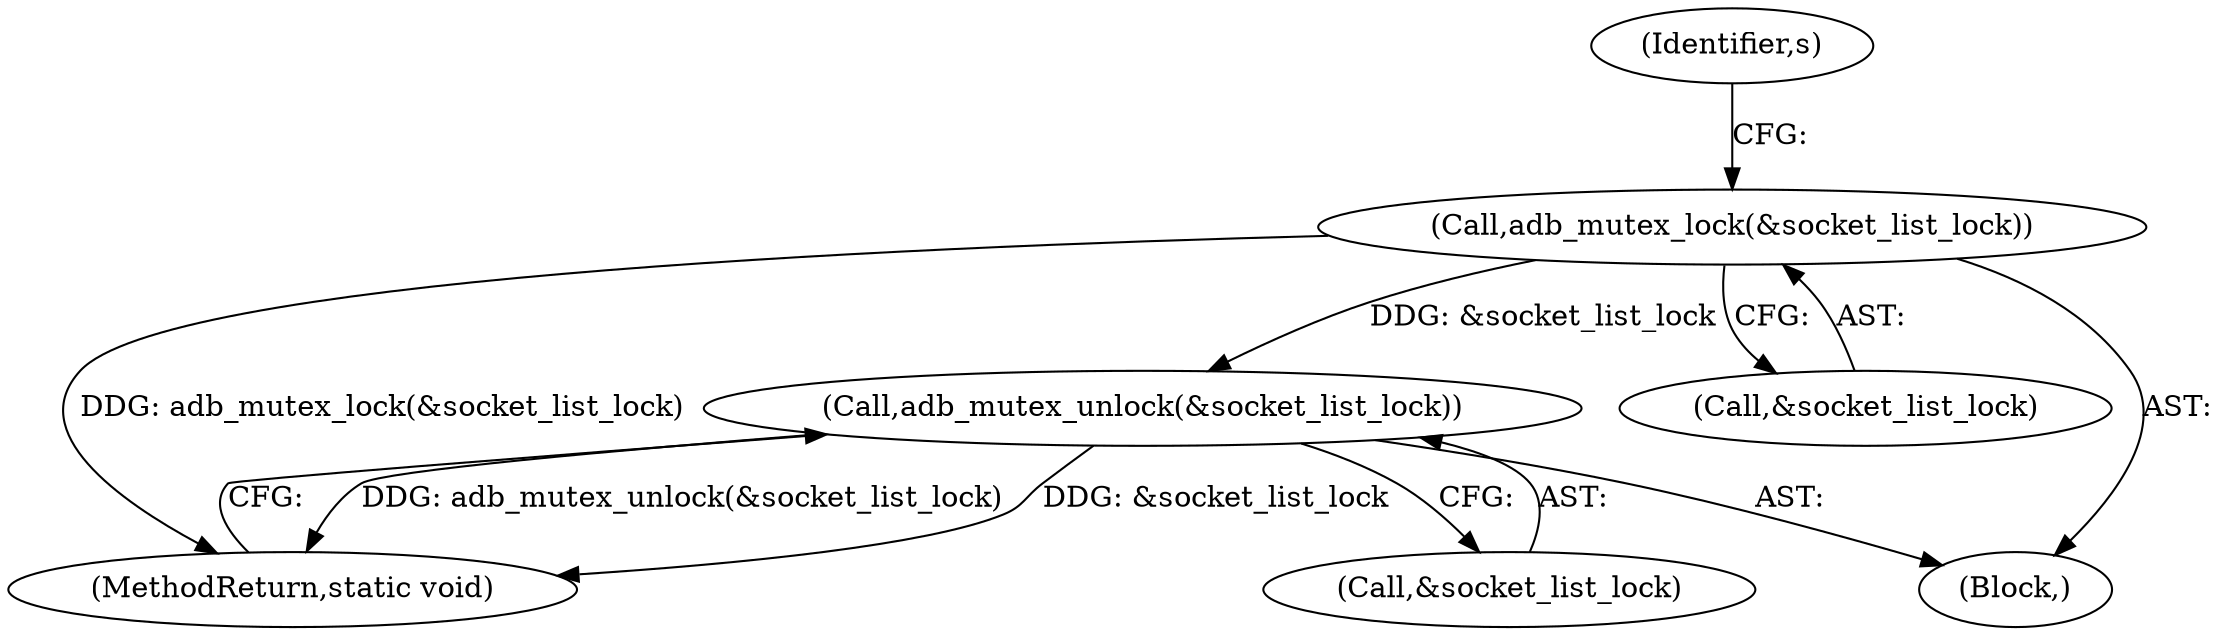 digraph "1_Android_268068f25673242d1d5130d96202d3288c91b700_2@API" {
"1000108" [label="(Call,adb_mutex_unlock(&socket_list_lock))"];
"1000103" [label="(Call,adb_mutex_lock(&socket_list_lock))"];
"1000107" [label="(Identifier,s)"];
"1000104" [label="(Call,&socket_list_lock)"];
"1000103" [label="(Call,adb_mutex_lock(&socket_list_lock))"];
"1000111" [label="(MethodReturn,static void)"];
"1000102" [label="(Block,)"];
"1000109" [label="(Call,&socket_list_lock)"];
"1000108" [label="(Call,adb_mutex_unlock(&socket_list_lock))"];
"1000108" -> "1000102"  [label="AST: "];
"1000108" -> "1000109"  [label="CFG: "];
"1000109" -> "1000108"  [label="AST: "];
"1000111" -> "1000108"  [label="CFG: "];
"1000108" -> "1000111"  [label="DDG: adb_mutex_unlock(&socket_list_lock)"];
"1000108" -> "1000111"  [label="DDG: &socket_list_lock"];
"1000103" -> "1000108"  [label="DDG: &socket_list_lock"];
"1000103" -> "1000102"  [label="AST: "];
"1000103" -> "1000104"  [label="CFG: "];
"1000104" -> "1000103"  [label="AST: "];
"1000107" -> "1000103"  [label="CFG: "];
"1000103" -> "1000111"  [label="DDG: adb_mutex_lock(&socket_list_lock)"];
}
